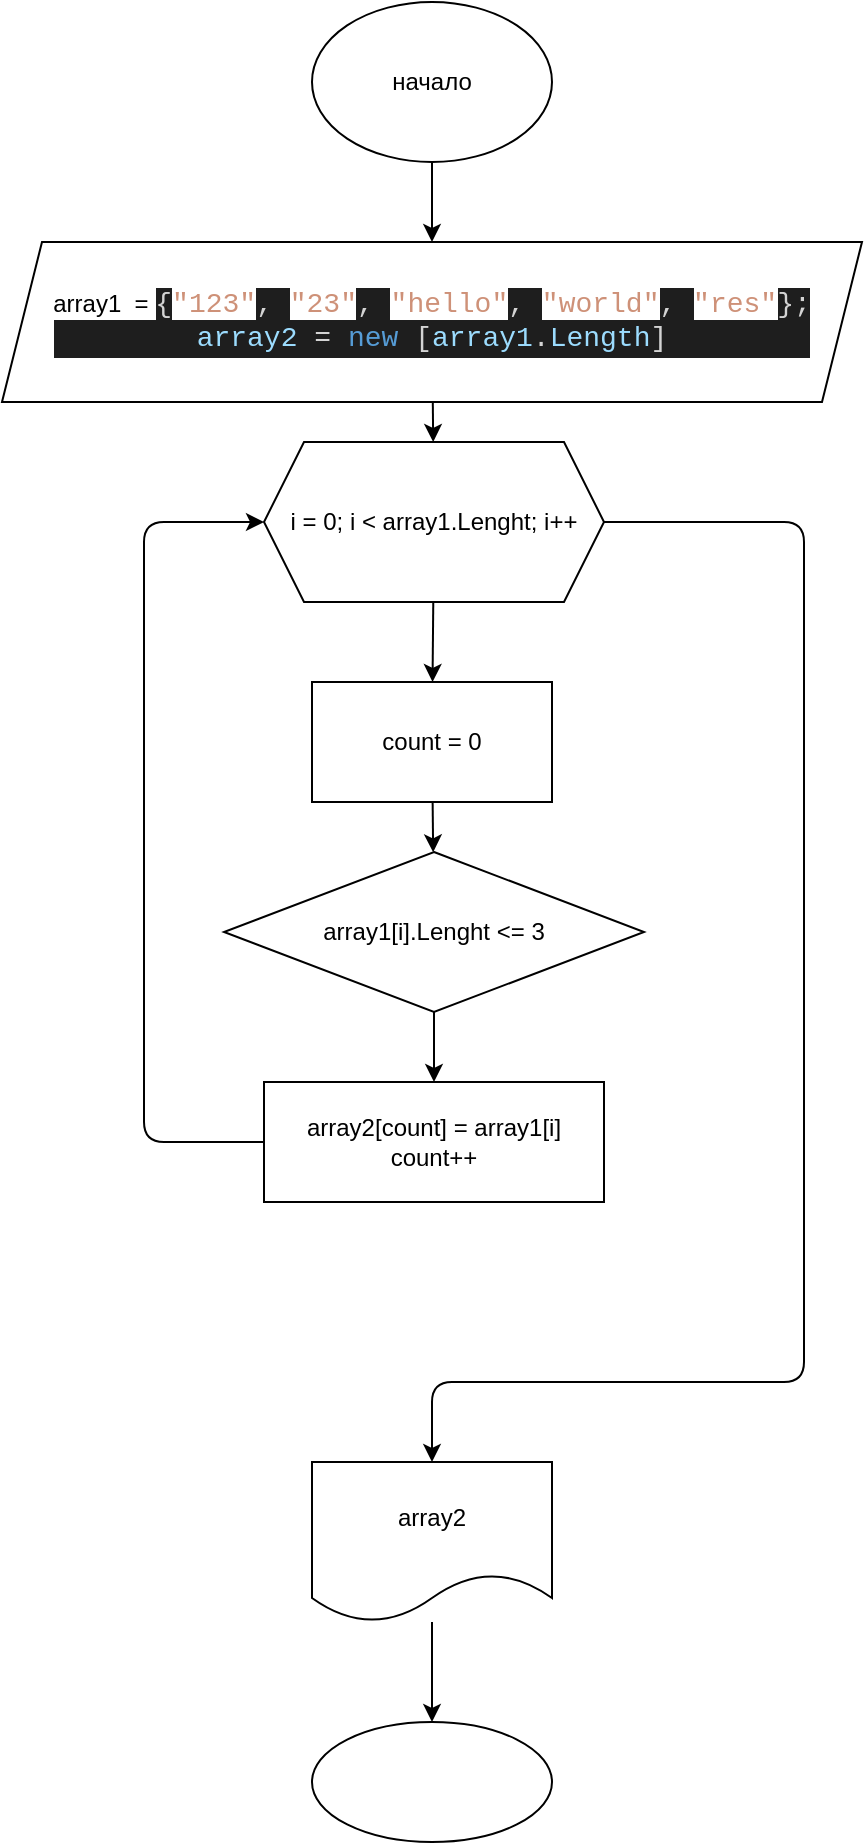 <mxfile version="12.2.4"><diagram id="6szEEgYMAdj_tng7SFvt"><mxGraphModel dx="806" dy="292" grid="1" gridSize="10" guides="1" tooltips="1" connect="1" arrows="1" fold="1" page="1" pageScale="1" pageWidth="827" pageHeight="1169" math="0" shadow="0"><root><mxCell id="0"/><mxCell id="1" parent="0"/><mxCell id="3" value="" style="edgeStyle=none;html=1;" edge="1" parent="1" source="4" target="6"><mxGeometry relative="1" as="geometry"/></mxCell><mxCell id="4" value="начало" style="ellipse;whiteSpace=wrap;html=1;" vertex="1" parent="1"><mxGeometry x="354" y="160" width="120" height="80" as="geometry"/></mxCell><mxCell id="5" value="" style="edgeStyle=none;html=1;" edge="1" parent="1" source="6" target="9"><mxGeometry relative="1" as="geometry"/></mxCell><mxCell id="6" value="array1&amp;nbsp; =&amp;nbsp;&lt;span style=&quot;background-color: rgb(30 , 30 , 30) ; color: rgb(212 , 212 , 212) ; font-family: &amp;#34;consolas&amp;#34; , &amp;#34;courier new&amp;#34; , monospace ; font-size: 14px&quot;&gt;{&lt;/span&gt;&lt;span style=&quot;font-family: &amp;#34;consolas&amp;#34; , &amp;#34;courier new&amp;#34; , monospace ; font-size: 14px ; color: rgb(206 , 145 , 120)&quot;&gt;&quot;123&quot;&lt;/span&gt;&lt;span style=&quot;background-color: rgb(30 , 30 , 30) ; color: rgb(212 , 212 , 212) ; font-family: &amp;#34;consolas&amp;#34; , &amp;#34;courier new&amp;#34; , monospace ; font-size: 14px&quot;&gt;, &lt;/span&gt;&lt;span style=&quot;font-family: &amp;#34;consolas&amp;#34; , &amp;#34;courier new&amp;#34; , monospace ; font-size: 14px ; color: rgb(206 , 145 , 120)&quot;&gt;&quot;23&quot;&lt;/span&gt;&lt;span style=&quot;background-color: rgb(30 , 30 , 30) ; color: rgb(212 , 212 , 212) ; font-family: &amp;#34;consolas&amp;#34; , &amp;#34;courier new&amp;#34; , monospace ; font-size: 14px&quot;&gt;, &lt;/span&gt;&lt;span style=&quot;font-family: &amp;#34;consolas&amp;#34; , &amp;#34;courier new&amp;#34; , monospace ; font-size: 14px ; color: rgb(206 , 145 , 120)&quot;&gt;&quot;hello&quot;&lt;/span&gt;&lt;span style=&quot;background-color: rgb(30 , 30 , 30) ; color: rgb(212 , 212 , 212) ; font-family: &amp;#34;consolas&amp;#34; , &amp;#34;courier new&amp;#34; , monospace ; font-size: 14px&quot;&gt;, &lt;/span&gt;&lt;span style=&quot;font-family: &amp;#34;consolas&amp;#34; , &amp;#34;courier new&amp;#34; , monospace ; font-size: 14px ; color: rgb(206 , 145 , 120)&quot;&gt;&quot;world&quot;&lt;/span&gt;&lt;span style=&quot;background-color: rgb(30 , 30 , 30) ; color: rgb(212 , 212 , 212) ; font-family: &amp;#34;consolas&amp;#34; , &amp;#34;courier new&amp;#34; , monospace ; font-size: 14px&quot;&gt;, &lt;/span&gt;&lt;span style=&quot;font-family: &amp;#34;consolas&amp;#34; , &amp;#34;courier new&amp;#34; , monospace ; font-size: 14px ; color: rgb(206 , 145 , 120)&quot;&gt;&quot;res&quot;&lt;/span&gt;&lt;span style=&quot;background-color: rgb(30 , 30 , 30) ; color: rgb(212 , 212 , 212) ; font-family: &amp;#34;consolas&amp;#34; , &amp;#34;courier new&amp;#34; , monospace ; font-size: 14px&quot;&gt;};&lt;br&gt;&lt;/span&gt;&lt;div style=&quot;color: rgb(212 , 212 , 212) ; background-color: rgb(30 , 30 , 30) ; font-family: &amp;#34;consolas&amp;#34; , &amp;#34;courier new&amp;#34; , monospace ; font-size: 14px ; line-height: 19px&quot;&gt;&lt;span style=&quot;color: #9cdcfe&quot;&gt;array2&lt;/span&gt; = &lt;span style=&quot;color: #569cd6&quot;&gt;new&lt;/span&gt; [&lt;span style=&quot;color: #9cdcfe&quot;&gt;array1&lt;/span&gt;.&lt;span style=&quot;color: #9cdcfe&quot;&gt;Length&lt;/span&gt;]&lt;/div&gt;" style="shape=parallelogram;perimeter=parallelogramPerimeter;whiteSpace=wrap;html=1;fixedSize=1;" vertex="1" parent="1"><mxGeometry x="199" y="280" width="430" height="80" as="geometry"/></mxCell><mxCell id="7" value="" style="edgeStyle=none;html=1;" edge="1" parent="1" source="9" target="11"><mxGeometry relative="1" as="geometry"/></mxCell><mxCell id="8" value="" style="edgeStyle=none;html=1;entryX=0.5;entryY=0;entryDx=0;entryDy=0;" edge="1" parent="1" source="9" target="17"><mxGeometry relative="1" as="geometry"><Array as="points"><mxPoint x="600" y="420"/><mxPoint x="600" y="850"/><mxPoint x="414" y="850"/></Array></mxGeometry></mxCell><mxCell id="9" value="i = 0; i &amp;lt; array1.Lenght; i++" style="shape=hexagon;perimeter=hexagonPerimeter2;whiteSpace=wrap;html=1;fixedSize=1;" vertex="1" parent="1"><mxGeometry x="330" y="380" width="170" height="80" as="geometry"/></mxCell><mxCell id="10" value="" style="edgeStyle=none;html=1;" edge="1" parent="1" source="11" target="13"><mxGeometry relative="1" as="geometry"/></mxCell><mxCell id="11" value="count = 0" style="whiteSpace=wrap;html=1;" vertex="1" parent="1"><mxGeometry x="354" y="500" width="120" height="60" as="geometry"/></mxCell><mxCell id="12" value="" style="edgeStyle=none;html=1;" edge="1" parent="1" source="13" target="15"><mxGeometry relative="1" as="geometry"/></mxCell><mxCell id="13" value="array1[i].Lenght &amp;lt;= 3" style="rhombus;whiteSpace=wrap;html=1;" vertex="1" parent="1"><mxGeometry x="310" y="585" width="210" height="80" as="geometry"/></mxCell><mxCell id="14" style="edgeStyle=none;html=1;entryX=0;entryY=0.5;entryDx=0;entryDy=0;" edge="1" parent="1" source="15" target="9"><mxGeometry relative="1" as="geometry"><Array as="points"><mxPoint x="270" y="730"/><mxPoint x="270" y="420"/></Array></mxGeometry></mxCell><mxCell id="15" value="array2[count] = array1[i]&lt;br&gt;count++" style="whiteSpace=wrap;html=1;" vertex="1" parent="1"><mxGeometry x="330" y="700" width="170" height="60" as="geometry"/></mxCell><mxCell id="16" value="" style="edgeStyle=none;html=1;" edge="1" parent="1" source="17" target="18"><mxGeometry relative="1" as="geometry"/></mxCell><mxCell id="17" value="array2" style="shape=document;whiteSpace=wrap;html=1;boundedLbl=1;" vertex="1" parent="1"><mxGeometry x="354" y="890" width="120" height="80" as="geometry"/></mxCell><mxCell id="18" value="" style="ellipse;whiteSpace=wrap;html=1;" vertex="1" parent="1"><mxGeometry x="354" y="1020" width="120" height="60" as="geometry"/></mxCell></root></mxGraphModel></diagram></mxfile>